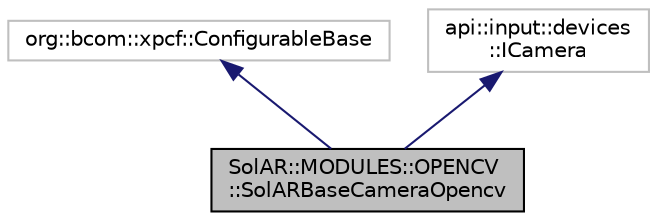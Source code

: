 digraph "SolAR::MODULES::OPENCV::SolARBaseCameraOpencv"
{
 // LATEX_PDF_SIZE
  edge [fontname="Helvetica",fontsize="10",labelfontname="Helvetica",labelfontsize="10"];
  node [fontname="Helvetica",fontsize="10",shape=record];
  Node1 [label="SolAR::MODULES::OPENCV\l::SolARBaseCameraOpencv",height=0.2,width=0.4,color="black", fillcolor="grey75", style="filled", fontcolor="black",tooltip="Grabs current image captured by a RGB camera. UUID: 5b7396f4-a804-4f3c-a0eb-fb1d56042bb4"];
  Node2 -> Node1 [dir="back",color="midnightblue",fontsize="10",style="solid",fontname="Helvetica"];
  Node2 [label="org::bcom::xpcf::ConfigurableBase",height=0.2,width=0.4,color="grey75", fillcolor="white", style="filled",tooltip=" "];
  Node3 -> Node1 [dir="back",color="midnightblue",fontsize="10",style="solid",fontname="Helvetica"];
  Node3 [label="api::input::devices\l::ICamera",height=0.2,width=0.4,color="grey75", fillcolor="white", style="filled",tooltip=" "];
}
